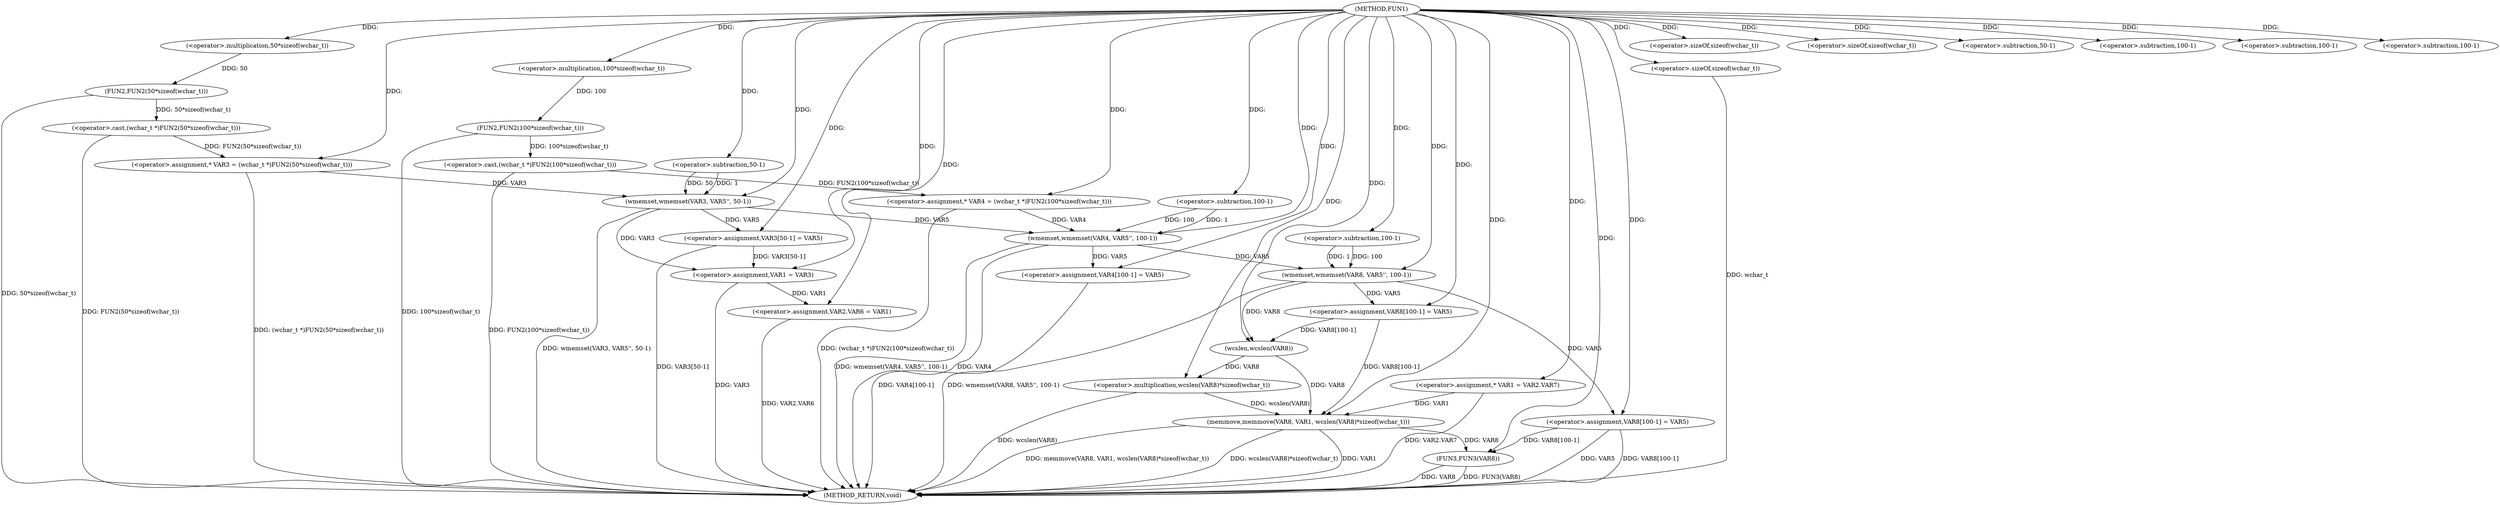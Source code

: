 digraph FUN1 {  
"1000100" [label = "(METHOD,FUN1)" ]
"1000197" [label = "(METHOD_RETURN,void)" ]
"1000105" [label = "(<operator>.assignment,* VAR3 = (wchar_t *)FUN2(50*sizeof(wchar_t)))" ]
"1000107" [label = "(<operator>.cast,(wchar_t *)FUN2(50*sizeof(wchar_t)))" ]
"1000109" [label = "(FUN2,FUN2(50*sizeof(wchar_t)))" ]
"1000110" [label = "(<operator>.multiplication,50*sizeof(wchar_t))" ]
"1000112" [label = "(<operator>.sizeOf,sizeof(wchar_t))" ]
"1000115" [label = "(<operator>.assignment,* VAR4 = (wchar_t *)FUN2(100*sizeof(wchar_t)))" ]
"1000117" [label = "(<operator>.cast,(wchar_t *)FUN2(100*sizeof(wchar_t)))" ]
"1000119" [label = "(FUN2,FUN2(100*sizeof(wchar_t)))" ]
"1000120" [label = "(<operator>.multiplication,100*sizeof(wchar_t))" ]
"1000122" [label = "(<operator>.sizeOf,sizeof(wchar_t))" ]
"1000124" [label = "(wmemset,wmemset(VAR3, VAR5'', 50-1))" ]
"1000127" [label = "(<operator>.subtraction,50-1)" ]
"1000130" [label = "(<operator>.assignment,VAR3[50-1] = VAR5)" ]
"1000133" [label = "(<operator>.subtraction,50-1)" ]
"1000137" [label = "(wmemset,wmemset(VAR4, VAR5'', 100-1))" ]
"1000140" [label = "(<operator>.subtraction,100-1)" ]
"1000143" [label = "(<operator>.assignment,VAR4[100-1] = VAR5)" ]
"1000146" [label = "(<operator>.subtraction,100-1)" ]
"1000150" [label = "(<operator>.assignment,VAR1 = VAR3)" ]
"1000153" [label = "(<operator>.assignment,VAR2.VAR6 = VAR1)" ]
"1000160" [label = "(<operator>.assignment,* VAR1 = VAR2.VAR7)" ]
"1000167" [label = "(wmemset,wmemset(VAR8, VAR5'', 100-1))" ]
"1000170" [label = "(<operator>.subtraction,100-1)" ]
"1000173" [label = "(<operator>.assignment,VAR8[100-1] = VAR5)" ]
"1000176" [label = "(<operator>.subtraction,100-1)" ]
"1000180" [label = "(memmove,memmove(VAR8, VAR1, wcslen(VAR8)*sizeof(wchar_t)))" ]
"1000183" [label = "(<operator>.multiplication,wcslen(VAR8)*sizeof(wchar_t))" ]
"1000184" [label = "(wcslen,wcslen(VAR8))" ]
"1000186" [label = "(<operator>.sizeOf,sizeof(wchar_t))" ]
"1000188" [label = "(<operator>.assignment,VAR8[100-1] = VAR5)" ]
"1000191" [label = "(<operator>.subtraction,100-1)" ]
"1000195" [label = "(FUN3,FUN3(VAR8))" ]
  "1000186" -> "1000197"  [ label = "DDG: wchar_t"] 
  "1000188" -> "1000197"  [ label = "DDG: VAR5"] 
  "1000105" -> "1000197"  [ label = "DDG: (wchar_t *)FUN2(50*sizeof(wchar_t))"] 
  "1000153" -> "1000197"  [ label = "DDG: VAR2.VAR6"] 
  "1000137" -> "1000197"  [ label = "DDG: VAR4"] 
  "1000117" -> "1000197"  [ label = "DDG: FUN2(100*sizeof(wchar_t))"] 
  "1000180" -> "1000197"  [ label = "DDG: wcslen(VAR8)*sizeof(wchar_t)"] 
  "1000180" -> "1000197"  [ label = "DDG: VAR1"] 
  "1000115" -> "1000197"  [ label = "DDG: (wchar_t *)FUN2(100*sizeof(wchar_t))"] 
  "1000188" -> "1000197"  [ label = "DDG: VAR8[100-1]"] 
  "1000195" -> "1000197"  [ label = "DDG: FUN3(VAR8)"] 
  "1000183" -> "1000197"  [ label = "DDG: wcslen(VAR8)"] 
  "1000150" -> "1000197"  [ label = "DDG: VAR3"] 
  "1000143" -> "1000197"  [ label = "DDG: VAR4[100-1]"] 
  "1000167" -> "1000197"  [ label = "DDG: wmemset(VAR8, VAR5'', 100-1)"] 
  "1000180" -> "1000197"  [ label = "DDG: memmove(VAR8, VAR1, wcslen(VAR8)*sizeof(wchar_t))"] 
  "1000109" -> "1000197"  [ label = "DDG: 50*sizeof(wchar_t)"] 
  "1000119" -> "1000197"  [ label = "DDG: 100*sizeof(wchar_t)"] 
  "1000195" -> "1000197"  [ label = "DDG: VAR8"] 
  "1000160" -> "1000197"  [ label = "DDG: VAR2.VAR7"] 
  "1000137" -> "1000197"  [ label = "DDG: wmemset(VAR4, VAR5'', 100-1)"] 
  "1000107" -> "1000197"  [ label = "DDG: FUN2(50*sizeof(wchar_t))"] 
  "1000130" -> "1000197"  [ label = "DDG: VAR3[50-1]"] 
  "1000124" -> "1000197"  [ label = "DDG: wmemset(VAR3, VAR5'', 50-1)"] 
  "1000107" -> "1000105"  [ label = "DDG: FUN2(50*sizeof(wchar_t))"] 
  "1000100" -> "1000105"  [ label = "DDG: "] 
  "1000109" -> "1000107"  [ label = "DDG: 50*sizeof(wchar_t)"] 
  "1000110" -> "1000109"  [ label = "DDG: 50"] 
  "1000100" -> "1000110"  [ label = "DDG: "] 
  "1000100" -> "1000112"  [ label = "DDG: "] 
  "1000117" -> "1000115"  [ label = "DDG: FUN2(100*sizeof(wchar_t))"] 
  "1000100" -> "1000115"  [ label = "DDG: "] 
  "1000119" -> "1000117"  [ label = "DDG: 100*sizeof(wchar_t)"] 
  "1000120" -> "1000119"  [ label = "DDG: 100"] 
  "1000100" -> "1000120"  [ label = "DDG: "] 
  "1000100" -> "1000122"  [ label = "DDG: "] 
  "1000105" -> "1000124"  [ label = "DDG: VAR3"] 
  "1000100" -> "1000124"  [ label = "DDG: "] 
  "1000127" -> "1000124"  [ label = "DDG: 50"] 
  "1000127" -> "1000124"  [ label = "DDG: 1"] 
  "1000100" -> "1000127"  [ label = "DDG: "] 
  "1000124" -> "1000130"  [ label = "DDG: VAR5"] 
  "1000100" -> "1000130"  [ label = "DDG: "] 
  "1000100" -> "1000133"  [ label = "DDG: "] 
  "1000115" -> "1000137"  [ label = "DDG: VAR4"] 
  "1000100" -> "1000137"  [ label = "DDG: "] 
  "1000124" -> "1000137"  [ label = "DDG: VAR5"] 
  "1000140" -> "1000137"  [ label = "DDG: 100"] 
  "1000140" -> "1000137"  [ label = "DDG: 1"] 
  "1000100" -> "1000140"  [ label = "DDG: "] 
  "1000137" -> "1000143"  [ label = "DDG: VAR5"] 
  "1000100" -> "1000143"  [ label = "DDG: "] 
  "1000100" -> "1000146"  [ label = "DDG: "] 
  "1000124" -> "1000150"  [ label = "DDG: VAR3"] 
  "1000130" -> "1000150"  [ label = "DDG: VAR3[50-1]"] 
  "1000100" -> "1000150"  [ label = "DDG: "] 
  "1000150" -> "1000153"  [ label = "DDG: VAR1"] 
  "1000100" -> "1000153"  [ label = "DDG: "] 
  "1000100" -> "1000160"  [ label = "DDG: "] 
  "1000100" -> "1000167"  [ label = "DDG: "] 
  "1000137" -> "1000167"  [ label = "DDG: VAR5"] 
  "1000170" -> "1000167"  [ label = "DDG: 100"] 
  "1000170" -> "1000167"  [ label = "DDG: 1"] 
  "1000100" -> "1000170"  [ label = "DDG: "] 
  "1000167" -> "1000173"  [ label = "DDG: VAR5"] 
  "1000100" -> "1000173"  [ label = "DDG: "] 
  "1000100" -> "1000176"  [ label = "DDG: "] 
  "1000184" -> "1000180"  [ label = "DDG: VAR8"] 
  "1000173" -> "1000180"  [ label = "DDG: VAR8[100-1]"] 
  "1000100" -> "1000180"  [ label = "DDG: "] 
  "1000160" -> "1000180"  [ label = "DDG: VAR1"] 
  "1000183" -> "1000180"  [ label = "DDG: wcslen(VAR8)"] 
  "1000184" -> "1000183"  [ label = "DDG: VAR8"] 
  "1000167" -> "1000184"  [ label = "DDG: VAR8"] 
  "1000173" -> "1000184"  [ label = "DDG: VAR8[100-1]"] 
  "1000100" -> "1000184"  [ label = "DDG: "] 
  "1000100" -> "1000183"  [ label = "DDG: "] 
  "1000100" -> "1000186"  [ label = "DDG: "] 
  "1000100" -> "1000188"  [ label = "DDG: "] 
  "1000167" -> "1000188"  [ label = "DDG: VAR5"] 
  "1000100" -> "1000191"  [ label = "DDG: "] 
  "1000188" -> "1000195"  [ label = "DDG: VAR8[100-1]"] 
  "1000180" -> "1000195"  [ label = "DDG: VAR8"] 
  "1000100" -> "1000195"  [ label = "DDG: "] 
}

